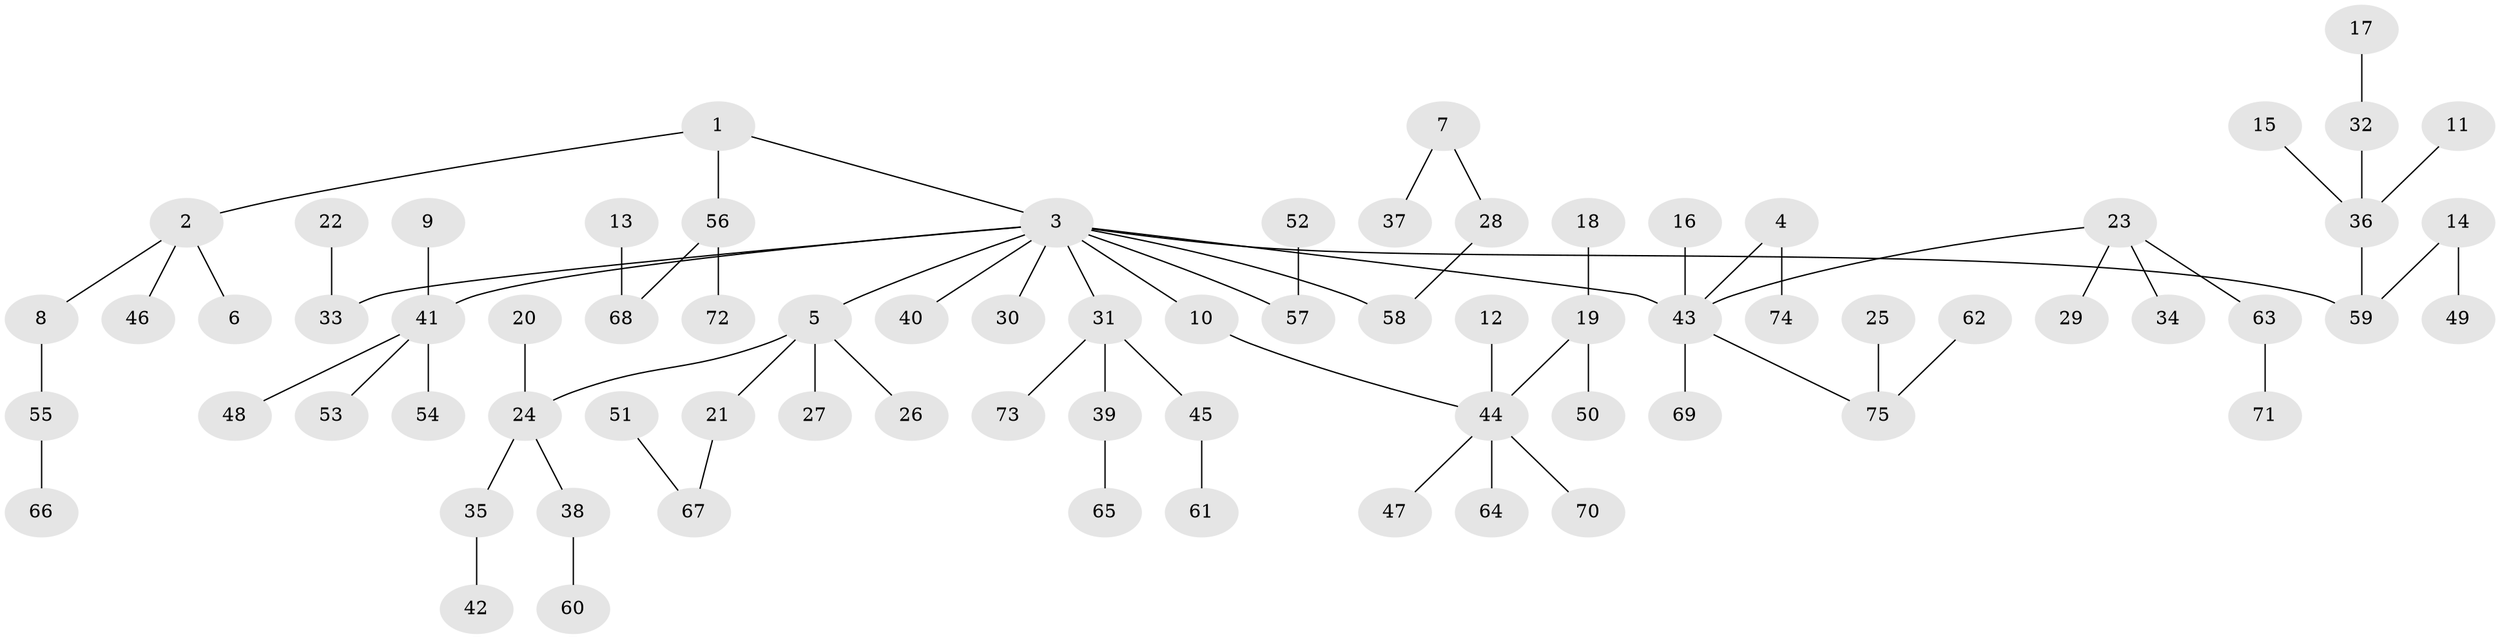 // original degree distribution, {3: 0.1342281879194631, 5: 0.0738255033557047, 10: 0.006711409395973154, 1: 0.4899328859060403, 4: 0.03355704697986577, 2: 0.26174496644295303}
// Generated by graph-tools (version 1.1) at 2025/50/03/09/25 03:50:22]
// undirected, 75 vertices, 74 edges
graph export_dot {
graph [start="1"]
  node [color=gray90,style=filled];
  1;
  2;
  3;
  4;
  5;
  6;
  7;
  8;
  9;
  10;
  11;
  12;
  13;
  14;
  15;
  16;
  17;
  18;
  19;
  20;
  21;
  22;
  23;
  24;
  25;
  26;
  27;
  28;
  29;
  30;
  31;
  32;
  33;
  34;
  35;
  36;
  37;
  38;
  39;
  40;
  41;
  42;
  43;
  44;
  45;
  46;
  47;
  48;
  49;
  50;
  51;
  52;
  53;
  54;
  55;
  56;
  57;
  58;
  59;
  60;
  61;
  62;
  63;
  64;
  65;
  66;
  67;
  68;
  69;
  70;
  71;
  72;
  73;
  74;
  75;
  1 -- 2 [weight=1.0];
  1 -- 3 [weight=1.0];
  1 -- 56 [weight=1.0];
  2 -- 6 [weight=1.0];
  2 -- 8 [weight=1.0];
  2 -- 46 [weight=1.0];
  3 -- 5 [weight=1.0];
  3 -- 10 [weight=1.0];
  3 -- 30 [weight=1.0];
  3 -- 31 [weight=1.0];
  3 -- 33 [weight=1.0];
  3 -- 40 [weight=1.0];
  3 -- 41 [weight=1.0];
  3 -- 43 [weight=1.0];
  3 -- 57 [weight=1.0];
  3 -- 58 [weight=1.0];
  3 -- 59 [weight=1.0];
  4 -- 43 [weight=1.0];
  4 -- 74 [weight=1.0];
  5 -- 21 [weight=1.0];
  5 -- 24 [weight=1.0];
  5 -- 26 [weight=1.0];
  5 -- 27 [weight=1.0];
  7 -- 28 [weight=1.0];
  7 -- 37 [weight=1.0];
  8 -- 55 [weight=1.0];
  9 -- 41 [weight=1.0];
  10 -- 44 [weight=1.0];
  11 -- 36 [weight=1.0];
  12 -- 44 [weight=1.0];
  13 -- 68 [weight=1.0];
  14 -- 49 [weight=1.0];
  14 -- 59 [weight=1.0];
  15 -- 36 [weight=1.0];
  16 -- 43 [weight=1.0];
  17 -- 32 [weight=1.0];
  18 -- 19 [weight=1.0];
  19 -- 44 [weight=1.0];
  19 -- 50 [weight=1.0];
  20 -- 24 [weight=1.0];
  21 -- 67 [weight=1.0];
  22 -- 33 [weight=1.0];
  23 -- 29 [weight=1.0];
  23 -- 34 [weight=1.0];
  23 -- 43 [weight=1.0];
  23 -- 63 [weight=1.0];
  24 -- 35 [weight=1.0];
  24 -- 38 [weight=1.0];
  25 -- 75 [weight=1.0];
  28 -- 58 [weight=1.0];
  31 -- 39 [weight=1.0];
  31 -- 45 [weight=1.0];
  31 -- 73 [weight=1.0];
  32 -- 36 [weight=1.0];
  35 -- 42 [weight=1.0];
  36 -- 59 [weight=1.0];
  38 -- 60 [weight=1.0];
  39 -- 65 [weight=1.0];
  41 -- 48 [weight=1.0];
  41 -- 53 [weight=1.0];
  41 -- 54 [weight=1.0];
  43 -- 69 [weight=1.0];
  43 -- 75 [weight=1.0];
  44 -- 47 [weight=1.0];
  44 -- 64 [weight=1.0];
  44 -- 70 [weight=1.0];
  45 -- 61 [weight=1.0];
  51 -- 67 [weight=1.0];
  52 -- 57 [weight=1.0];
  55 -- 66 [weight=1.0];
  56 -- 68 [weight=1.0];
  56 -- 72 [weight=1.0];
  62 -- 75 [weight=1.0];
  63 -- 71 [weight=1.0];
}

